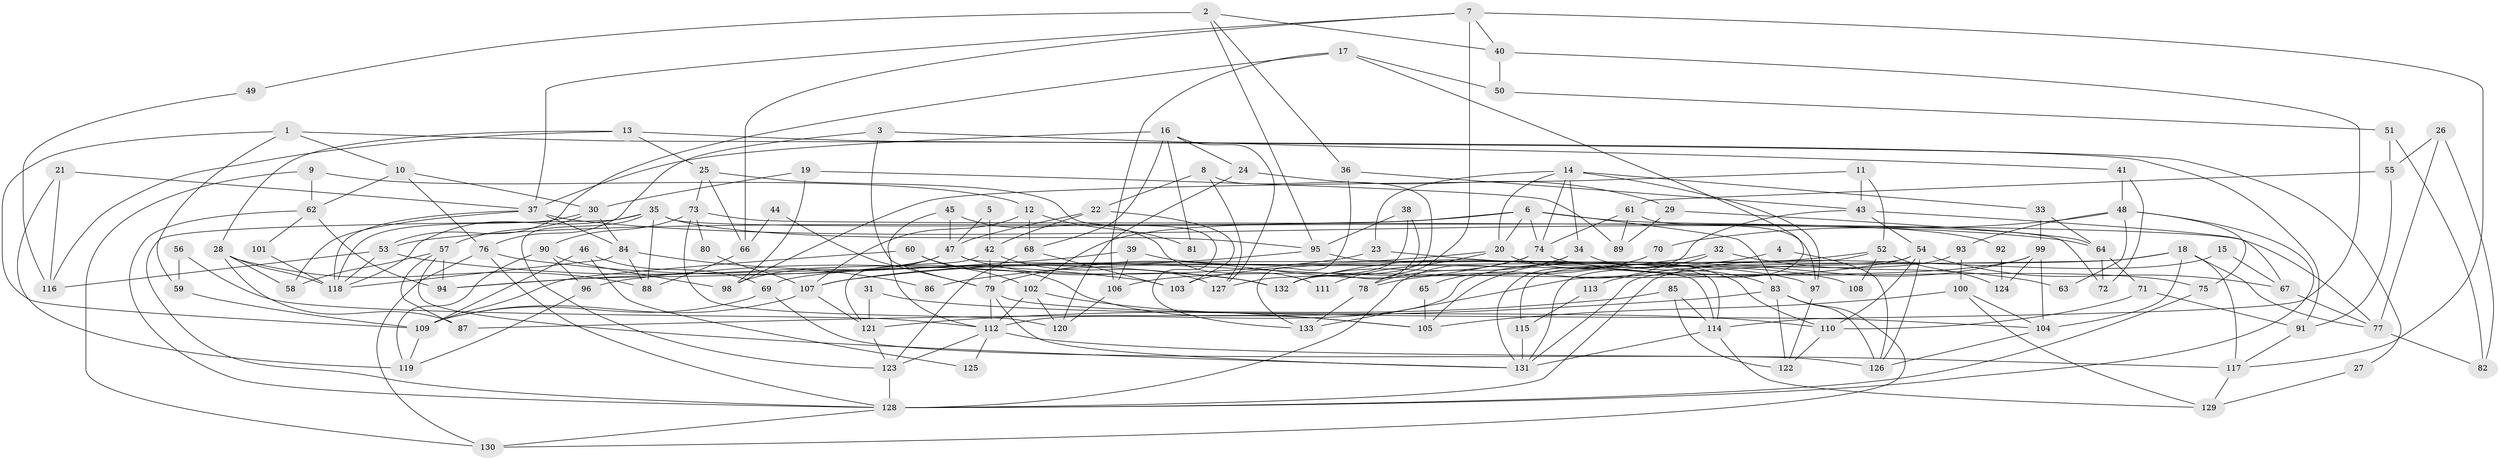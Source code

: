 // Generated by graph-tools (version 1.1) at 2025/36/03/09/25 02:36:19]
// undirected, 133 vertices, 266 edges
graph export_dot {
graph [start="1"]
  node [color=gray90,style=filled];
  1;
  2;
  3;
  4;
  5;
  6;
  7;
  8;
  9;
  10;
  11;
  12;
  13;
  14;
  15;
  16;
  17;
  18;
  19;
  20;
  21;
  22;
  23;
  24;
  25;
  26;
  27;
  28;
  29;
  30;
  31;
  32;
  33;
  34;
  35;
  36;
  37;
  38;
  39;
  40;
  41;
  42;
  43;
  44;
  45;
  46;
  47;
  48;
  49;
  50;
  51;
  52;
  53;
  54;
  55;
  56;
  57;
  58;
  59;
  60;
  61;
  62;
  63;
  64;
  65;
  66;
  67;
  68;
  69;
  70;
  71;
  72;
  73;
  74;
  75;
  76;
  77;
  78;
  79;
  80;
  81;
  82;
  83;
  84;
  85;
  86;
  87;
  88;
  89;
  90;
  91;
  92;
  93;
  94;
  95;
  96;
  97;
  98;
  99;
  100;
  101;
  102;
  103;
  104;
  105;
  106;
  107;
  108;
  109;
  110;
  111;
  112;
  113;
  114;
  115;
  116;
  117;
  118;
  119;
  120;
  121;
  122;
  123;
  124;
  125;
  126;
  127;
  128;
  129;
  130;
  131;
  132;
  133;
  1 -- 10;
  1 -- 91;
  1 -- 59;
  1 -- 109;
  2 -- 40;
  2 -- 95;
  2 -- 36;
  2 -- 49;
  3 -- 76;
  3 -- 41;
  3 -- 79;
  4 -- 126;
  4 -- 132;
  5 -- 47;
  5 -- 42;
  6 -- 20;
  6 -- 102;
  6 -- 53;
  6 -- 74;
  6 -- 83;
  6 -- 92;
  7 -- 37;
  7 -- 117;
  7 -- 40;
  7 -- 66;
  7 -- 78;
  8 -- 22;
  8 -- 132;
  8 -- 127;
  9 -- 130;
  9 -- 12;
  9 -- 62;
  10 -- 62;
  10 -- 76;
  10 -- 30;
  11 -- 98;
  11 -- 43;
  11 -- 52;
  12 -- 107;
  12 -- 68;
  12 -- 81;
  13 -- 25;
  13 -- 28;
  13 -- 27;
  13 -- 116;
  14 -- 97;
  14 -- 34;
  14 -- 20;
  14 -- 23;
  14 -- 33;
  14 -- 74;
  15 -- 128;
  15 -- 67;
  16 -- 37;
  16 -- 127;
  16 -- 24;
  16 -- 68;
  16 -- 81;
  17 -- 131;
  17 -- 53;
  17 -- 50;
  17 -- 106;
  18 -- 131;
  18 -- 104;
  18 -- 69;
  18 -- 77;
  18 -- 117;
  19 -- 89;
  19 -- 30;
  19 -- 98;
  20 -- 110;
  20 -- 86;
  20 -- 111;
  21 -- 119;
  21 -- 37;
  21 -- 116;
  22 -- 47;
  22 -- 42;
  22 -- 103;
  23 -- 96;
  23 -- 108;
  24 -- 120;
  24 -- 29;
  25 -- 73;
  25 -- 66;
  25 -- 133;
  26 -- 55;
  26 -- 77;
  26 -- 82;
  27 -- 129;
  28 -- 118;
  28 -- 87;
  28 -- 58;
  28 -- 88;
  29 -- 64;
  29 -- 89;
  30 -- 84;
  30 -- 57;
  30 -- 118;
  31 -- 121;
  31 -- 110;
  32 -- 107;
  32 -- 105;
  32 -- 63;
  33 -- 64;
  33 -- 99;
  34 -- 128;
  34 -- 78;
  34 -- 83;
  35 -- 118;
  35 -- 128;
  35 -- 72;
  35 -- 88;
  35 -- 95;
  35 -- 123;
  36 -- 133;
  36 -- 43;
  37 -- 84;
  37 -- 118;
  37 -- 58;
  37 -- 64;
  38 -- 95;
  38 -- 132;
  38 -- 127;
  39 -- 94;
  39 -- 106;
  39 -- 97;
  40 -- 114;
  40 -- 50;
  41 -- 48;
  41 -- 72;
  42 -- 127;
  42 -- 79;
  42 -- 121;
  43 -- 54;
  43 -- 65;
  43 -- 67;
  44 -- 66;
  44 -- 79;
  45 -- 47;
  45 -- 112;
  45 -- 111;
  46 -- 69;
  46 -- 109;
  46 -- 125;
  47 -- 132;
  47 -- 94;
  47 -- 98;
  47 -- 114;
  48 -- 75;
  48 -- 93;
  48 -- 63;
  48 -- 70;
  48 -- 128;
  49 -- 116;
  50 -- 51;
  51 -- 82;
  51 -- 55;
  52 -- 103;
  52 -- 108;
  52 -- 115;
  52 -- 124;
  53 -- 116;
  53 -- 103;
  53 -- 118;
  54 -- 131;
  54 -- 126;
  54 -- 67;
  54 -- 106;
  54 -- 110;
  55 -- 61;
  55 -- 91;
  56 -- 112;
  56 -- 59;
  57 -- 58;
  57 -- 87;
  57 -- 94;
  57 -- 131;
  59 -- 109;
  60 -- 105;
  60 -- 109;
  60 -- 102;
  61 -- 74;
  61 -- 97;
  61 -- 89;
  62 -- 128;
  62 -- 94;
  62 -- 101;
  64 -- 71;
  64 -- 72;
  65 -- 105;
  66 -- 88;
  67 -- 77;
  68 -- 103;
  68 -- 123;
  69 -- 109;
  69 -- 126;
  70 -- 78;
  71 -- 91;
  71 -- 110;
  73 -- 120;
  73 -- 77;
  73 -- 80;
  73 -- 90;
  74 -- 75;
  74 -- 79;
  74 -- 132;
  75 -- 128;
  76 -- 128;
  76 -- 130;
  76 -- 132;
  77 -- 82;
  78 -- 133;
  79 -- 104;
  79 -- 112;
  79 -- 131;
  80 -- 107;
  83 -- 87;
  83 -- 122;
  83 -- 126;
  83 -- 130;
  84 -- 88;
  84 -- 118;
  84 -- 86;
  85 -- 121;
  85 -- 114;
  85 -- 122;
  90 -- 98;
  90 -- 96;
  90 -- 119;
  91 -- 117;
  92 -- 124;
  93 -- 100;
  93 -- 112;
  95 -- 114;
  95 -- 107;
  96 -- 119;
  97 -- 122;
  99 -- 104;
  99 -- 113;
  99 -- 124;
  99 -- 133;
  100 -- 129;
  100 -- 104;
  100 -- 105;
  101 -- 118;
  102 -- 112;
  102 -- 105;
  102 -- 120;
  104 -- 126;
  106 -- 120;
  107 -- 121;
  107 -- 109;
  109 -- 119;
  110 -- 122;
  112 -- 123;
  112 -- 117;
  112 -- 125;
  113 -- 115;
  114 -- 131;
  114 -- 129;
  115 -- 131;
  117 -- 129;
  121 -- 123;
  123 -- 128;
  128 -- 130;
}
